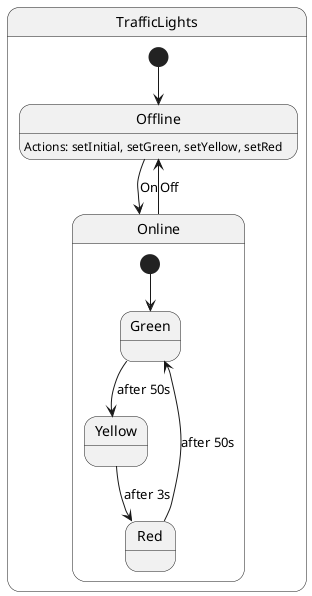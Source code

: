 @startuml
state TrafficLights {
    [*] --> Offline
    Offline : Actions: setInitial, setGreen, setYellow, setRed
    Offline --> Online : On
    
    state Online {
        [*] --> Green
        Green --> Yellow : after 50s
        Yellow --> Red : after 3s
        Red --> Green : after 50s
    }
    
    Online --> Offline : Off
}
@enduml
